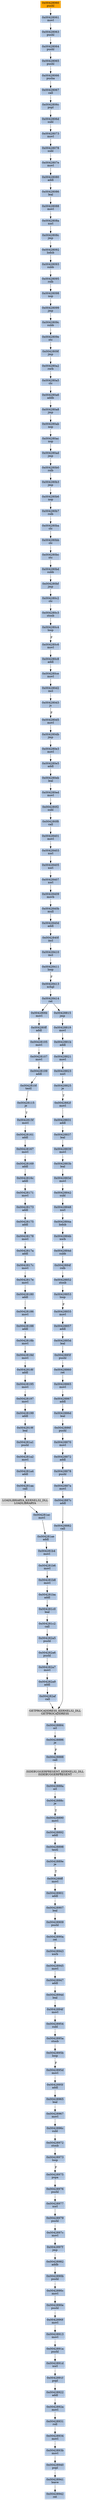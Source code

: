 strict digraph G {
	graph [bgcolor=transparent,
		name=G
	];
	node [color=lightsteelblue,
		fillcolor=lightsteelblue,
		shape=rectangle,
		style=filled
	];
	"0x0042895d"	[label="0x0042895d
movl"];
	"0x0042895f"	[label="0x0042895f
addl"];
	"0x0042895d" -> "0x0042895f"	[color="#000000"];
	"0x004280d5"	[label="0x004280d5
movl"];
	"0x004280db"	[label="0x004280db
jmp"];
	"0x004280d5" -> "0x004280db"	[color="#000000"];
	"0x00428409"	[label="0x00428409
movb"];
	"0x0042840b"	[label="0x0042840b
mull"];
	"0x00428409" -> "0x0042840b"	[color="#000000"];
	"0x0042896c"	[label="0x0042896c
subl"];
	"0x00428972"	[label="0x00428972
stosb"];
	"0x0042896c" -> "0x00428972"	[color="#000000"];
	"0x0042840f"	[label="0x0042840f
incl"];
	"0x00428410"	[label="0x00428410
incl"];
	"0x0042840f" -> "0x00428410"	[color="#000000"];
	"0x004288ff"	[label="0x004288ff
movl"];
	"0x00428901"	[label="0x00428901
addl"];
	"0x004288ff" -> "0x00428901"	[color="#000000"];
	"0x0042882f"	[label="0x0042882f
movl"];
	"0x00428831"	[label="0x00428831
addl"];
	"0x0042882f" -> "0x00428831"	[color="#000000"];
	"0x004281b4"	[label="0x004281b4
movl"];
	"0x004281b6"	[label="0x004281b6
movl"];
	"0x004281b4" -> "0x004281b6"	[color="#000000"];
	"0x0042883d"	[label="0x0042883d
movl"];
	"0x00428842"	[label="0x00428842
subl"];
	"0x0042883d" -> "0x00428842"	[color="#000000"];
	"0x0042895a"	[label="0x0042895a
stosb"];
	"0x0042895b"	[label="0x0042895b
loop"];
	"0x0042895a" -> "0x0042895b"	[color="#000000"];
	"0x00428178"	[label="0x00428178
movl"];
	"0x0042817a"	[label="0x0042817a
addl"];
	"0x00428178" -> "0x0042817a"	[color="#000000"];
	"0x0042891d"	[label="0x0042891d
xorl"];
	"0x0042891f"	[label="0x0042891f
popl"];
	"0x0042891d" -> "0x0042891f"	[color="#000000"];
	"0x00428947"	[label="0x00428947
addl"];
	"0x0042894d"	[label="0x0042894d
leal"];
	"0x00428947" -> "0x0042894d"	[color="#000000"];
	"0x004280bd"	[label="0x004280bd
subb"];
	"0x004280bf"	[label="0x004280bf
jmp"];
	"0x004280bd" -> "0x004280bf"	[color="#000000"];
	"0x004280e3"	[label="0x004280e3
movl"];
	"0x004280e5"	[label="0x004280e5
addl"];
	"0x004280e3" -> "0x004280e5"	[color="#000000"];
	"0x00428099"	[label="0x00428099
jmp"];
	"0x0042809c"	[label="0x0042809c
subb"];
	"0x00428099" -> "0x0042809c"	[color="#000000"];
	"0x00428086"	[label="0x00428086
leal"];
	"0x00428088"	[label="0x00428088
movl"];
	"0x00428086" -> "0x00428088"	[color="#000000"];
	"0x00428065"	[label="0x00428065
pushl"];
	"0x00428066"	[label="0x00428066
pusha"];
	"0x00428065" -> "0x00428066"	[color="#000000"];
	"0x00428819"	[label="0x00428819
movl"];
	"0x0042881b"	[label="0x0042881b
addl"];
	"0x00428819" -> "0x0042881b"	[color="#000000"];
	"0x00428954"	[label="0x00428954
subl"];
	"0x00428954" -> "0x0042895a"	[color="#000000"];
	"0x00428060"	[color=lightgrey,
		fillcolor=orange,
		label="0x00428060
pushl"];
	"0x00428061"	[label="0x00428061
movl"];
	"0x00428060" -> "0x00428061"	[color="#000000"];
	"0x0042893b"	[label="0x0042893b
movl"];
	"0x00428940"	[label="0x00428940
popl"];
	"0x0042893b" -> "0x00428940"	[color="#000000"];
	"0x00428407"	[label="0x00428407
xorl"];
	"0x00428407" -> "0x00428409"	[color="#000000"];
	"0x00428865"	[label="0x00428865
movl"];
	"0x00428867"	[label="0x00428867
addl"];
	"0x00428865" -> "0x00428867"	[color="#000000"];
	"0x00428401"	[label="0x00428401
movl"];
	"0x00428403"	[label="0x00428403
xorl"];
	"0x00428401" -> "0x00428403"	[color="#000000"];
	"0x0042888c"	[label="0x0042888c
je"];
	"0x00428890"	[label="0x00428890
movl"];
	"0x0042888c" -> "0x00428890"	[color="#000000",
		label=T];
	"0x004282a7"	[label="0x004282a7
movl"];
	"0x004282a9"	[label="0x004282a9
addl"];
	"0x004282a7" -> "0x004282a9"	[color="#000000"];
	"0x00428199"	[label="0x00428199
addl"];
	"0x0042819f"	[label="0x0042819f
leal"];
	"0x00428199" -> "0x0042819f"	[color="#000000"];
	"0x00428870"	[label="0x00428870
movl"];
	"0x00428872"	[label="0x00428872
addl"];
	"0x00428870" -> "0x00428872"	[color="#000000"];
	"0x00428821"	[label="0x00428821
movl"];
	"0x00428823"	[label="0x00428823
xorl"];
	"0x00428821" -> "0x00428823"	[color="#000000"];
	"0x00428848"	[label="0x00428848
xorl"];
	"0x0042884a"	[label="0x0042884a
lodsb"];
	"0x00428848" -> "0x0042884a"	[color="#000000"];
	"0x0042817c"	[label="0x0042817c
movl"];
	"0x0042817e"	[label="0x0042817e
movl"];
	"0x0042817c" -> "0x0042817e"	[color="#000000"];
	"0x0042890c"	[label="0x0042890c
movl"];
	"0x0042890e"	[label="0x0042890e
pushl"];
	"0x0042890c" -> "0x0042890e"	[color="#000000"];
	"0x00428078"	[label="0x00428078
subl"];
	"0x0042807e"	[label="0x0042807e
movl"];
	"0x00428078" -> "0x0042807e"	[color="#000000"];
	"0x00428197"	[label="0x00428197
movl"];
	"0x00428197" -> "0x00428199"	[color="#000000"];
	"0x0042895b" -> "0x0042895d"	[color="#000000",
		label=F];
	"0x00428413"	[label="0x00428413
xchgl"];
	"0x00428414"	[label="0x00428414
ret"];
	"0x00428413" -> "0x00428414"	[color="#000000"];
	"0x0042818d"	[label="0x0042818d
movl"];
	"0x0042818f"	[label="0x0042818f
addl"];
	"0x0042818d" -> "0x0042818f"	[color="#000000"];
	"0x0042894f"	[label="0x0042894f
movl"];
	"0x0042894f" -> "0x00428954"	[color="#000000"];
	"0x0042815f"	[label="0x0042815f
movl"];
	"0x00428161"	[label="0x00428161
addl"];
	"0x0042815f" -> "0x00428161"	[color="#000000"];
	LOADLIBRARYA_KERNEL32_DLL	[color=lightgrey,
		fillcolor=lightgrey,
		label="LOADLIBRARYA_KERNEL32_DLL
LOADLIBRARYA"];
	"0x004281ac"	[label="0x004281ac
movl"];
	LOADLIBRARYA_KERNEL32_DLL -> "0x004281ac"	[color="#000000"];
	"0x00428173"	[label="0x00428173
addl"];
	"0x00428175"	[label="0x00428175
addl"];
	"0x00428173" -> "0x00428175"	[color="#000000"];
	"0x0042886d"	[label="0x0042886d
leal"];
	"0x00428867" -> "0x0042886d"	[color="#000000"];
	"0x0042881b" -> "0x00428821"	[color="#000000"];
	"0x004282af"	[label="0x004282af
call"];
	GETPROCADDRESS_KERNEL32_DLL	[color=lightgrey,
		fillcolor=lightgrey,
		label="GETPROCADDRESS_KERNEL32_DLL
GETPROCADDRESS"];
	"0x004282af" -> GETPROCADDRESS_KERNEL32_DLL	[color="#000000"];
	"0x004280d2"	[label="0x004280d2
incl"];
	"0x004280d3"	[label="0x004280d3
js"];
	"0x004280d2" -> "0x004280d3"	[color="#000000"];
	"0x0042887c"	[label="0x0042887c
addl"];
	"0x00428882"	[label="0x00428882
call"];
	"0x0042887c" -> "0x00428882"	[color="#000000"];
	"0x004282a5"	[label="0x004282a5
pushl"];
	"0x004282a6"	[label="0x004282a6
pushl"];
	"0x004282a5" -> "0x004282a6"	[color="#000000"];
	"0x00428857"	[label="0x00428857
addl"];
	"0x0042885d"	[label="0x0042885d
leal"];
	"0x00428857" -> "0x0042885d"	[color="#000000"];
	"0x00428852"	[label="0x00428852
stosb"];
	"0x00428853"	[label="0x00428853
loop"];
	"0x00428852" -> "0x00428853"	[color="#000000"];
	"0x00428855"	[label="0x00428855
movl"];
	"0x00428855" -> "0x00428857"	[color="#000000"];
	"0x0042884b"	[label="0x0042884b
xorb"];
	"0x0042884d"	[label="0x0042884d
subb"];
	"0x0042884b" -> "0x0042884d"	[color="#000000"];
	"0x00428934"	[label="0x00428934
movl"];
	"0x00428934" -> "0x0042893b"	[color="#000000"];
	"0x0042891a"	[label="0x0042891a
pushl"];
	"0x0042891a" -> "0x0042891d"	[color="#000000"];
	"0x00428109"	[label="0x00428109
addl"];
	"0x0042810f"	[label="0x0042810f
testl"];
	"0x00428109" -> "0x0042810f"	[color="#000000"];
	"0x0042808c"	[label="0x0042808c
jmp"];
	"0x00428092"	[label="0x00428092
lodsb"];
	"0x0042808c" -> "0x00428092"	[color="#000000"];
	"0x0042885f"	[label="0x0042885f
pushl"];
	"0x00428860"	[label="0x00428860
ret"];
	"0x0042885f" -> "0x00428860"	[color="#000000"];
	"0x004280ff"	[label="0x004280ff
addl"];
	"0x00428105"	[label="0x00428105
movl"];
	"0x004280ff" -> "0x00428105"	[color="#000000"];
	"0x00428067"	[label="0x00428067
call"];
	"0x0042806c"	[label="0x0042806c
popl"];
	"0x00428067" -> "0x0042806c"	[color="#000000"];
	"0x00428942"	[label="0x00428942
ret"];
	"0x004281a4"	[label="0x004281a4
addl"];
	"0x004281aa"	[label="0x004281aa
call"];
	"0x004281a4" -> "0x004281aa"	[color="#000000"];
	"0x004280c4"	[label="0x004280c4
loop"];
	"0x004280c6"	[label="0x004280c6
movl"];
	"0x004280c4" -> "0x004280c6"	[color="#000000",
		label=F];
	"0x00428171"	[label="0x00428171
movl"];
	"0x00428171" -> "0x00428173"	[color="#000000"];
	"0x0042840d"	[label="0x0042840d
addl"];
	"0x0042840b" -> "0x0042840d"	[color="#000000"];
	"0x004280bc"	[label="0x004280bc
stc"];
	"0x004280bc" -> "0x004280bd"	[color="#000000"];
	"0x0042840d" -> "0x0042840f"	[color="#000000"];
	"0x0042897f"	[label="0x0042897f
jmp"];
	"0x00428982"	[label="0x00428982
addb"];
	"0x0042897f" -> "0x00428982"	[color="#000000"];
	"0x00428195"	[label="0x00428195
movl"];
	"0x0042818f" -> "0x00428195"	[color="#000000"];
	"0x00428167"	[label="0x00428167
movl"];
	"0x00428169"	[label="0x00428169
addl"];
	"0x00428167" -> "0x00428169"	[color="#000000"];
	ISDEBUGGERPRESENT_KERNEL32_DLL	[color=lightgrey,
		fillcolor=lightgrey,
		label="ISDEBUGGERPRESENT_KERNEL32_DLL
ISDEBUGGERPRESENT"];
	"0x0042888a"	[label="0x0042888a
orl"];
	ISDEBUGGERPRESENT_KERNEL32_DLL -> "0x0042888a"	[color="#000000"];
	"0x0042894d" -> "0x0042894f"	[color="#000000"];
	"0x004281a1"	[label="0x004281a1
pushl"];
	"0x0042819f" -> "0x004281a1"	[color="#000000"];
	"0x00428941"	[label="0x00428941
leave"];
	"0x00428940" -> "0x00428941"	[color="#000000"];
	"0x004280fd"	[label="0x004280fd
movl"];
	"0x00428414" -> "0x004280fd"	[color="#000000"];
	"0x00428815"	[label="0x00428815
jmp"];
	"0x00428414" -> "0x00428815"	[color="#000000"];
	"0x00428839"	[label="0x00428839
movl"];
	"0x0042883b"	[label="0x0042883b
leal"];
	"0x00428839" -> "0x0042883b"	[color="#000000"];
	"0x004280b7"	[label="0x004280b7
rolb"];
	"0x004280ba"	[label="0x004280ba
clc"];
	"0x004280b7" -> "0x004280ba"	[color="#000000"];
	"0x004280ce"	[label="0x004280ce
movl"];
	"0x004280ce" -> "0x004280d2"	[color="#000000"];
	"0x004281a2"	[label="0x004281a2
movl"];
	"0x004281a1" -> "0x004281a2"	[color="#000000"];
	"0x00428973"	[label="0x00428973
loop"];
	"0x00428975"	[label="0x00428975
popa"];
	"0x00428973" -> "0x00428975"	[color="#000000",
		label=F];
	"0x00428888"	[label="0x00428888
call"];
	"0x00428888" -> ISDEBUGGERPRESENT_KERNEL32_DLL	[color="#000000"];
	"0x00428080"	[label="0x00428080
addl"];
	"0x0042807e" -> "0x00428080"	[color="#000000"];
	"0x0042892a"	[label="0x0042892a
movl"];
	"0x00428931"	[label="0x00428931
roll"];
	"0x0042892a" -> "0x00428931"	[color="#000000"];
	"0x0042897c"	[label="0x0042897c
movl"];
	"0x0042897c" -> "0x0042897f"	[color="#000000"];
	"0x00428842" -> "0x00428848"	[color="#000000"];
	"0x0042884a" -> "0x0042884b"	[color="#000000"];
	"0x004281c0"	[label="0x004281c0
leal"];
	"0x004281c2"	[label="0x004281c2
call"];
	"0x004281c0" -> "0x004281c2"	[color="#000000"];
	"0x0042887a"	[label="0x0042887a
movl"];
	"0x0042887a" -> "0x0042887c"	[color="#000000"];
	"0x004280fd" -> "0x004280ff"	[color="#000000"];
	"0x004281aa" -> LOADLIBRARYA_KERNEL32_DLL	[color="#000000"];
	"0x00428115"	[label="0x00428115
je"];
	"0x00428115" -> "0x0042815f"	[color="#000000",
		label=T];
	"0x004280c8"	[label="0x004280c8
addl"];
	"0x004280c8" -> "0x004280ce"	[color="#000000"];
	"0x0042890b"	[label="0x0042890b
pushl"];
	"0x0042890b" -> "0x0042890c"	[color="#000000"];
	"0x0042884f"	[label="0x0042884f
rolb"];
	"0x0042884d" -> "0x0042884f"	[color="#000000"];
	"0x0042816c"	[label="0x0042816c
addl"];
	"0x0042816c" -> "0x00428171"	[color="#000000"];
	"0x00428107"	[label="0x00428107
movl"];
	"0x00428105" -> "0x00428107"	[color="#000000"];
	"0x004280d3" -> "0x004280d5"	[color="#000000",
		label=F];
	"0x004280f8"	[label="0x004280f8
call"];
	"0x004280f8" -> "0x00428401"	[color="#000000"];
	"0x004280b3"	[label="0x004280b3
jmp"];
	"0x004280b6"	[label="0x004280b6
nop"];
	"0x004280b3" -> "0x004280b6"	[color="#000000"];
	"0x0042806d"	[label="0x0042806d
subl"];
	"0x00428073"	[label="0x00428073
movl"];
	"0x0042806d" -> "0x00428073"	[color="#000000"];
	"0x004281b8"	[label="0x004281b8
movl"];
	"0x004281b6" -> "0x004281b8"	[color="#000000"];
	"0x00428188"	[label="0x00428188
addl"];
	"0x0042818b"	[label="0x0042818b
movl"];
	"0x00428188" -> "0x0042818b"	[color="#000000"];
	"0x00428922"	[label="0x00428922
addl"];
	"0x00428922" -> "0x0042892a"	[color="#000000"];
	"0x00428093"	[label="0x00428093
subb"];
	"0x00428095"	[label="0x00428095
rolb"];
	"0x00428093" -> "0x00428095"	[color="#000000"];
	"0x00428161" -> "0x00428167"	[color="#000000"];
	"0x00428878"	[label="0x00428878
pushl"];
	"0x00428872" -> "0x00428878"	[color="#000000"];
	"0x0042890f"	[label="0x0042890f
movl"];
	"0x00428913"	[label="0x00428913
movl"];
	"0x0042890f" -> "0x00428913"	[color="#000000"];
	"0x00428945"	[label="0x00428945
movl"];
	"0x00428945" -> "0x00428947"	[color="#000000"];
	"0x00428825"	[label="0x00428825
je"];
	"0x00428823" -> "0x00428825"	[color="#000000"];
	"0x00428884"	[label="0x00428884
orl"];
	"0x00428886"	[label="0x00428886
je"];
	"0x00428884" -> "0x00428886"	[color="#000000"];
	"0x004280c3"	[label="0x004280c3
stosb"];
	"0x004280c3" -> "0x004280c4"	[color="#000000"];
	"0x0042891f" -> "0x00428922"	[color="#000000"];
	"0x00428405"	[label="0x00428405
xorl"];
	"0x00428405" -> "0x00428407"	[color="#000000"];
	"0x0042890a"	[label="0x0042890a
ret"];
	"0x00428943"	[label="0x00428943
xorb"];
	"0x0042890a" -> "0x00428943"	[color="#000000"];
	"0x00428967"	[label="0x00428967
movl"];
	"0x00428967" -> "0x0042896c"	[color="#000000"];
	"0x00428972" -> "0x00428973"	[color="#000000"];
	"0x00428907"	[label="0x00428907
leal"];
	"0x00428901" -> "0x00428907"	[color="#000000"];
	"0x00428180"	[label="0x00428180
addl"];
	"0x0042817e" -> "0x00428180"	[color="#000000"];
	"0x00428073" -> "0x00428078"	[color="#000000"];
	"0x00428892"	[label="0x00428892
addl"];
	"0x00428898"	[label="0x00428898
testl"];
	"0x00428892" -> "0x00428898"	[color="#000000"];
	"0x00428931" -> "0x00428934"	[color="#000000"];
	"0x00428063"	[label="0x00428063
pushl"];
	"0x00428064"	[label="0x00428064
pushl"];
	"0x00428063" -> "0x00428064"	[color="#000000"];
	"0x0042886f"	[label="0x0042886f
pushl"];
	"0x0042886f" -> "0x00428870"	[color="#000000"];
	"0x00428169" -> "0x0042816c"	[color="#000000"];
	"0x0042885d" -> "0x0042885f"	[color="#000000"];
	"0x0042817a" -> "0x0042817c"	[color="#000000"];
	"0x00428080" -> "0x00428086"	[color="#000000"];
	"0x0042890e" -> "0x0042890f"	[color="#000000"];
	"0x00428175" -> "0x00428178"	[color="#000000"];
	"0x00428913" -> "0x0042891a"	[color="#000000"];
	"0x00428815" -> "0x00428819"	[color="#000000"];
	"0x004281ba"	[label="0x004281ba
addl"];
	"0x004281ba" -> "0x004281c0"	[color="#000000"];
	"0x00428965"	[label="0x00428965
leal"];
	"0x00428965" -> "0x00428967"	[color="#000000"];
	"0x00428943" -> "0x00428945"	[color="#000000"];
	"0x004280bb"	[label="0x004280bb
clc"];
	"0x004280bb" -> "0x004280bc"	[color="#000000"];
	"0x0042886d" -> "0x0042886f"	[color="#000000"];
	"0x00428092" -> "0x00428093"	[color="#000000"];
	"0x00428982" -> "0x0042890b"	[color="#000000"];
	GETPROCADDRESS_KERNEL32_DLL -> "0x00428884"	[color="#000000"];
	"0x004280ad"	[label="0x004280ad
jmp"];
	"0x004280b0"	[label="0x004280b0
rolb"];
	"0x004280ad" -> "0x004280b0"	[color="#000000"];
	"0x004281b8" -> "0x004281ba"	[color="#000000"];
	"0x004281a2" -> "0x004281a4"	[color="#000000"];
	"0x004282a9" -> "0x004282af"	[color="#000000"];
	"0x004280a5"	[label="0x004280a5
clc"];
	"0x004280a6"	[label="0x004280a6
addb"];
	"0x004280a5" -> "0x004280a6"	[color="#000000"];
	"0x0042889e"	[label="0x0042889e
je"];
	"0x0042889e" -> "0x004288ff"	[color="#000000",
		label=T];
	"0x004281c2" -> "0x004282a5"	[color="#000000"];
	"0x00428941" -> "0x00428942"	[color="#000000"];
	"0x00428186"	[label="0x00428186
movl"];
	"0x00428180" -> "0x00428186"	[color="#000000"];
	"0x004282a6" -> "0x004282a7"	[color="#000000"];
	"0x004281ae"	[label="0x004281ae
addl"];
	"0x004281ae" -> "0x004281b4"	[color="#000000"];
	"0x004280a8"	[label="0x004280a8
jmp"];
	"0x004280a6" -> "0x004280a8"	[color="#000000"];
	"0x0042808a"	[label="0x0042808a
xorl"];
	"0x00428088" -> "0x0042808a"	[color="#000000"];
	"0x00428860" -> "0x00428865"	[color="#000000"];
	"0x004280db" -> "0x004280e3"	[color="#000000"];
	"0x004280eb"	[label="0x004280eb
leal"];
	"0x004280ed"	[label="0x004280ed
movl"];
	"0x004280eb" -> "0x004280ed"	[color="#000000"];
	"0x00428186" -> "0x00428188"	[color="#000000"];
	"0x004280a2"	[label="0x004280a2
rorb"];
	"0x004280a2" -> "0x004280a5"	[color="#000000"];
	"0x00428977"	[label="0x00428977
xorl"];
	"0x00428979"	[label="0x00428979
pushl"];
	"0x00428977" -> "0x00428979"	[color="#000000"];
	"0x0042883b" -> "0x0042883d"	[color="#000000"];
	"0x0042809e"	[label="0x0042809e
stc"];
	"0x0042809c" -> "0x0042809e"	[color="#000000"];
	"0x00428853" -> "0x00428855"	[color="#000000",
		label=F];
	"0x0042810f" -> "0x00428115"	[color="#000000"];
	"0x00428909"	[label="0x00428909
pushl"];
	"0x00428909" -> "0x0042890a"	[color="#000000"];
	"0x00428976"	[label="0x00428976
pushl"];
	"0x00428975" -> "0x00428976"	[color="#000000"];
	"0x00428886" -> "0x00428888"	[color="#000000",
		label=F];
	"0x004280b0" -> "0x004280b3"	[color="#000000"];
	"0x004280ac"	[label="0x004280ac
nop"];
	"0x004280ac" -> "0x004280ad"	[color="#000000"];
	"0x00428837"	[label="0x00428837
leal"];
	"0x00428837" -> "0x00428839"	[color="#000000"];
	"0x00428061" -> "0x00428063"	[color="#000000"];
	"0x00428831" -> "0x00428837"	[color="#000000"];
	"0x00428878" -> "0x0042887a"	[color="#000000"];
	"0x00428098"	[label="0x00428098
nop"];
	"0x00428095" -> "0x00428098"	[color="#000000"];
	"0x00428098" -> "0x00428099"	[color="#000000"];
	"0x0042808a" -> "0x0042808c"	[color="#000000"];
	"0x004280e5" -> "0x004280eb"	[color="#000000"];
	"0x00428890" -> "0x00428892"	[color="#000000"];
	"0x00428107" -> "0x00428109"	[color="#000000"];
	"0x004280c2"	[label="0x004280c2
clc"];
	"0x004280c2" -> "0x004280c3"	[color="#000000"];
	"0x00428898" -> "0x0042889e"	[color="#000000"];
	"0x004280f2"	[label="0x004280f2
subl"];
	"0x004280ed" -> "0x004280f2"	[color="#000000"];
	"0x00428907" -> "0x00428909"	[color="#000000"];
	"0x0042818b" -> "0x0042818d"	[color="#000000"];
	"0x00428411"	[label="0x00428411
loop"];
	"0x00428410" -> "0x00428411"	[color="#000000"];
	"0x004280bf" -> "0x004280c2"	[color="#000000"];
	"0x0042809f"	[label="0x0042809f
jmp"];
	"0x0042809f" -> "0x004280a2"	[color="#000000"];
	"0x004281ac" -> "0x004281ae"	[color="#000000"];
	"0x0042884f" -> "0x00428852"	[color="#000000"];
	"0x00428066" -> "0x00428067"	[color="#000000"];
	"0x00428411" -> "0x00428413"	[color="#000000",
		label=F];
	"0x0042888a" -> "0x0042888c"	[color="#000000"];
	"0x00428882" -> GETPROCADDRESS_KERNEL32_DLL	[color="#000000"];
	"0x00428979" -> "0x0042897c"	[color="#000000"];
	"0x004280ba" -> "0x004280bb"	[color="#000000"];
	"0x004280ab"	[label="0x004280ab
nop"];
	"0x004280ab" -> "0x004280ac"	[color="#000000"];
	"0x00428976" -> "0x00428977"	[color="#000000"];
	"0x00428195" -> "0x00428197"	[color="#000000"];
	"0x004280c6" -> "0x004280c8"	[color="#000000"];
	"0x004280b6" -> "0x004280b7"	[color="#000000"];
	"0x00428403" -> "0x00428405"	[color="#000000"];
	"0x0042895f" -> "0x00428965"	[color="#000000"];
	"0x004280f2" -> "0x004280f8"	[color="#000000"];
	"0x00428064" -> "0x00428065"	[color="#000000"];
	"0x004280a8" -> "0x004280ab"	[color="#000000"];
	"0x00428825" -> "0x0042882f"	[color="#000000",
		label=T];
	"0x0042809e" -> "0x0042809f"	[color="#000000"];
	"0x0042806c" -> "0x0042806d"	[color="#000000"];
}
